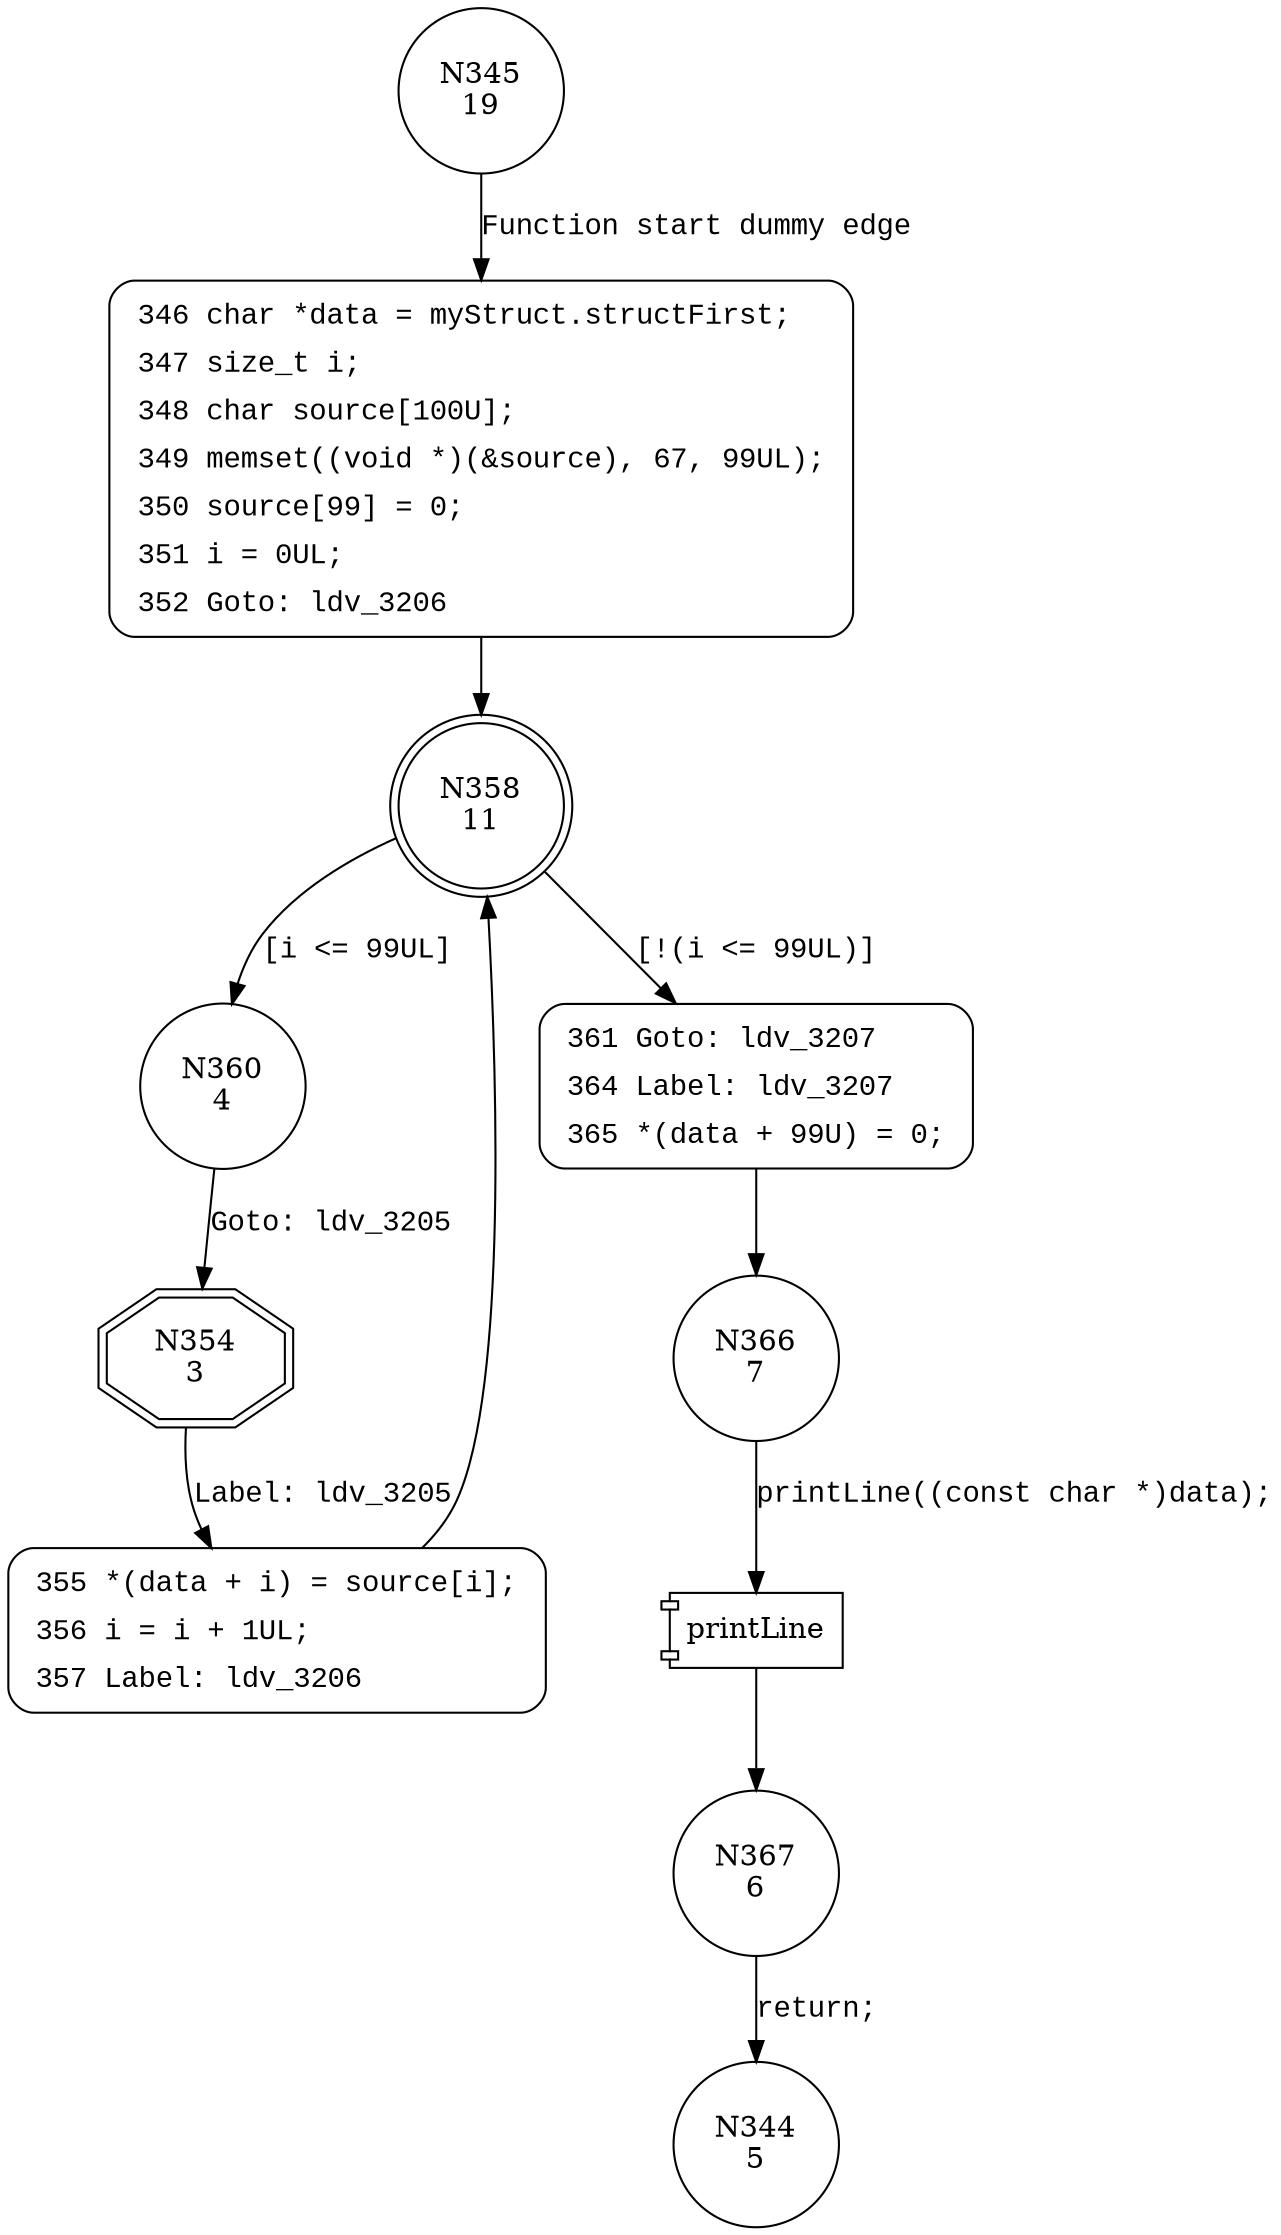 digraph CWE124_Buffer_Underwrite__char_declare_loop_67b_badSink {
345 [shape="circle" label="N345\n19"]
346 [shape="circle" label="N346\n18"]
358 [shape="doublecircle" label="N358\n11"]
360 [shape="circle" label="N360\n4"]
361 [shape="circle" label="N361\n10"]
366 [shape="circle" label="N366\n7"]
367 [shape="circle" label="N367\n6"]
354 [shape="doubleoctagon" label="N354\n3"]
355 [shape="circle" label="N355\n2"]
344 [shape="circle" label="N344\n5"]
346 [style="filled,bold" penwidth="1" fillcolor="white" fontname="Courier New" shape="Mrecord" label=<<table border="0" cellborder="0" cellpadding="3" bgcolor="white"><tr><td align="right">346</td><td align="left">char *data = myStruct.structFirst;</td></tr><tr><td align="right">347</td><td align="left">size_t i;</td></tr><tr><td align="right">348</td><td align="left">char source[100U];</td></tr><tr><td align="right">349</td><td align="left">memset((void *)(&amp;source), 67, 99UL);</td></tr><tr><td align="right">350</td><td align="left">source[99] = 0;</td></tr><tr><td align="right">351</td><td align="left">i = 0UL;</td></tr><tr><td align="right">352</td><td align="left">Goto: ldv_3206</td></tr></table>>]
346 -> 358[label=""]
361 [style="filled,bold" penwidth="1" fillcolor="white" fontname="Courier New" shape="Mrecord" label=<<table border="0" cellborder="0" cellpadding="3" bgcolor="white"><tr><td align="right">361</td><td align="left">Goto: ldv_3207</td></tr><tr><td align="right">364</td><td align="left">Label: ldv_3207</td></tr><tr><td align="right">365</td><td align="left">*(data + 99U) = 0;</td></tr></table>>]
361 -> 366[label=""]
355 [style="filled,bold" penwidth="1" fillcolor="white" fontname="Courier New" shape="Mrecord" label=<<table border="0" cellborder="0" cellpadding="3" bgcolor="white"><tr><td align="right">355</td><td align="left">*(data + i) = source[i];</td></tr><tr><td align="right">356</td><td align="left">i = i + 1UL;</td></tr><tr><td align="right">357</td><td align="left">Label: ldv_3206</td></tr></table>>]
355 -> 358[label=""]
345 -> 346 [label="Function start dummy edge" fontname="Courier New"]
358 -> 360 [label="[i <= 99UL]" fontname="Courier New"]
358 -> 361 [label="[!(i <= 99UL)]" fontname="Courier New"]
100025 [shape="component" label="printLine"]
366 -> 100025 [label="printLine((const char *)data);" fontname="Courier New"]
100025 -> 367 [label="" fontname="Courier New"]
360 -> 354 [label="Goto: ldv_3205" fontname="Courier New"]
354 -> 355 [label="Label: ldv_3205" fontname="Courier New"]
367 -> 344 [label="return;" fontname="Courier New"]
}